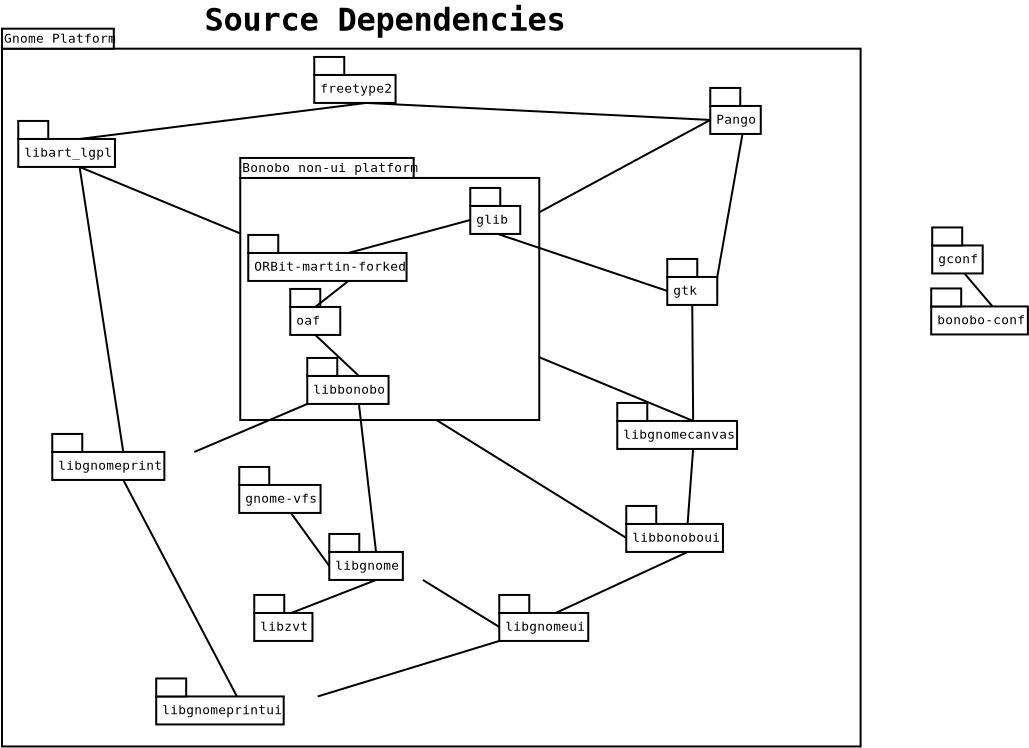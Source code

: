 <?xml version="1.0"?>
<diagram xmlns:dia="http://www.lysator.liu.se/~alla/dia/">
  <diagramdata>
    <attribute name="background">
      <color val="#ffffff"/>
    </attribute>
    <attribute name="paper">
      <composite type="paper">
        <attribute name="name">
          <string>#A4#</string>
        </attribute>
        <attribute name="tmargin">
          <real val="2.82"/>
        </attribute>
        <attribute name="bmargin">
          <real val="2.82"/>
        </attribute>
        <attribute name="lmargin">
          <real val="2.82"/>
        </attribute>
        <attribute name="rmargin">
          <real val="2.82"/>
        </attribute>
        <attribute name="is_portrait">
          <boolean val="true"/>
        </attribute>
        <attribute name="scaling">
          <real val="1"/>
        </attribute>
        <attribute name="fitto">
          <boolean val="false"/>
        </attribute>
      </composite>
    </attribute>
    <attribute name="grid">
      <composite type="grid">
        <attribute name="width_x">
          <real val="1"/>
        </attribute>
        <attribute name="width_y">
          <real val="1"/>
        </attribute>
        <attribute name="visible_x">
          <int val="1"/>
        </attribute>
        <attribute name="visible_y">
          <int val="1"/>
        </attribute>
      </composite>
    </attribute>
    <attribute name="guides">
      <composite type="guides">
        <attribute name="hguides"/>
        <attribute name="vguides"/>
      </composite>
    </attribute>
  </diagramdata>
  <layer name="Background" visible="true">
    <object type="UML - LargePackage" version="0" id="O0">
      <attribute name="obj_pos">
        <point val="-2.263,-1.064"/>
      </attribute>
      <attribute name="obj_bb">
        <rectangle val="-2.313,-2.914;40.717,33.875"/>
      </attribute>
      <attribute name="elem_corner">
        <point val="-2.263,-1.064"/>
      </attribute>
      <attribute name="elem_width">
        <real val="42.93"/>
      </attribute>
      <attribute name="elem_height">
        <real val="34.889"/>
      </attribute>
      <attribute name="name">
        <string>#Gnome Platform#</string>
      </attribute>
      <attribute name="stereotype">
        <string/>
      </attribute>
    </object>
    <object type="UML - SmallPackage" version="0" id="O1">
      <attribute name="obj_pos">
        <point val="31,10.35"/>
      </attribute>
      <attribute name="obj_bb">
        <rectangle val="30.95,9.4;33.55,11.8"/>
      </attribute>
      <attribute name="elem_corner">
        <point val="31,10.35"/>
      </attribute>
      <attribute name="elem_width">
        <real val="2.5"/>
      </attribute>
      <attribute name="elem_height">
        <real val="1.4"/>
      </attribute>
      <attribute name="text">
        <composite type="text">
          <attribute name="string">
            <string>#gtk#</string>
          </attribute>
          <attribute name="font">
            <font name="Courier"/>
          </attribute>
          <attribute name="height">
            <real val="0.8"/>
          </attribute>
          <attribute name="pos">
            <point val="31.3,11.245"/>
          </attribute>
          <attribute name="color">
            <color val="#000000"/>
          </attribute>
          <attribute name="alignment">
            <enum val="0"/>
          </attribute>
        </composite>
      </attribute>
    </object>
    <object type="UML - SmallPackage" version="0" id="O2">
      <attribute name="obj_pos">
        <point val="-1.45,3.45"/>
      </attribute>
      <attribute name="obj_bb">
        <rectangle val="-1.5,2.5;4.733,4.9"/>
      </attribute>
      <attribute name="elem_corner">
        <point val="-1.45,3.45"/>
      </attribute>
      <attribute name="elem_width">
        <real val="6.133"/>
      </attribute>
      <attribute name="elem_height">
        <real val="1.4"/>
      </attribute>
      <attribute name="text">
        <composite type="text">
          <attribute name="string">
            <string>#libart_lgpl#</string>
          </attribute>
          <attribute name="font">
            <font name="Courier"/>
          </attribute>
          <attribute name="height">
            <real val="0.8"/>
          </attribute>
          <attribute name="pos">
            <point val="-1.15,4.345"/>
          </attribute>
          <attribute name="color">
            <color val="#000000"/>
          </attribute>
          <attribute name="alignment">
            <enum val="0"/>
          </attribute>
        </composite>
      </attribute>
    </object>
    <object type="UML - SmallPackage" version="0" id="O3">
      <attribute name="obj_pos">
        <point val="28.95,22.7"/>
      </attribute>
      <attribute name="obj_bb">
        <rectangle val="28.9,21.75;35.133,24.15"/>
      </attribute>
      <attribute name="elem_corner">
        <point val="28.95,22.7"/>
      </attribute>
      <attribute name="elem_width">
        <real val="6.133"/>
      </attribute>
      <attribute name="elem_height">
        <real val="1.4"/>
      </attribute>
      <attribute name="text">
        <composite type="text">
          <attribute name="string">
            <string>#libbonoboui#</string>
          </attribute>
          <attribute name="font">
            <font name="Courier"/>
          </attribute>
          <attribute name="height">
            <real val="0.8"/>
          </attribute>
          <attribute name="pos">
            <point val="29.25,23.595"/>
          </attribute>
          <attribute name="color">
            <color val="#000000"/>
          </attribute>
          <attribute name="alignment">
            <enum val="0"/>
          </attribute>
        </composite>
      </attribute>
    </object>
    <object type="UML - SmallPackage" version="0" id="O4">
      <attribute name="obj_pos">
        <point val="14.1,24.1"/>
      </attribute>
      <attribute name="obj_bb">
        <rectangle val="14.05,23.15;18.828,25.55"/>
      </attribute>
      <attribute name="elem_corner">
        <point val="14.1,24.1"/>
      </attribute>
      <attribute name="elem_width">
        <real val="4.678"/>
      </attribute>
      <attribute name="elem_height">
        <real val="1.4"/>
      </attribute>
      <attribute name="text">
        <composite type="text">
          <attribute name="string">
            <string>#libgnome#</string>
          </attribute>
          <attribute name="font">
            <font name="Courier"/>
          </attribute>
          <attribute name="height">
            <real val="0.8"/>
          </attribute>
          <attribute name="pos">
            <point val="14.4,24.995"/>
          </attribute>
          <attribute name="color">
            <color val="#000000"/>
          </attribute>
          <attribute name="alignment">
            <enum val="0"/>
          </attribute>
        </composite>
      </attribute>
    </object>
    <object type="UML - SmallPackage" version="0" id="O5">
      <attribute name="obj_pos">
        <point val="22.6,27.15"/>
      </attribute>
      <attribute name="obj_bb">
        <rectangle val="22.55,26.2;28.298,28.6"/>
      </attribute>
      <attribute name="elem_corner">
        <point val="22.6,27.15"/>
      </attribute>
      <attribute name="elem_width">
        <real val="5.648"/>
      </attribute>
      <attribute name="elem_height">
        <real val="1.4"/>
      </attribute>
      <attribute name="text">
        <composite type="text">
          <attribute name="string">
            <string>#libgnomeui#</string>
          </attribute>
          <attribute name="font">
            <font name="Courier"/>
          </attribute>
          <attribute name="height">
            <real val="0.8"/>
          </attribute>
          <attribute name="pos">
            <point val="22.9,28.045"/>
          </attribute>
          <attribute name="color">
            <color val="#000000"/>
          </attribute>
          <attribute name="alignment">
            <enum val="0"/>
          </attribute>
        </composite>
      </attribute>
    </object>
    <object type="UML - SmallPackage" version="0" id="O6">
      <attribute name="obj_pos">
        <point val="28.5,17.55"/>
      </attribute>
      <attribute name="obj_bb">
        <rectangle val="28.45,16.6;36.137,19"/>
      </attribute>
      <attribute name="elem_corner">
        <point val="28.5,17.55"/>
      </attribute>
      <attribute name="elem_width">
        <real val="7.587"/>
      </attribute>
      <attribute name="elem_height">
        <real val="1.4"/>
      </attribute>
      <attribute name="text">
        <composite type="text">
          <attribute name="string">
            <string>#libgnomecanvas#</string>
          </attribute>
          <attribute name="font">
            <font name="Courier"/>
          </attribute>
          <attribute name="height">
            <real val="0.8"/>
          </attribute>
          <attribute name="pos">
            <point val="28.8,18.445"/>
          </attribute>
          <attribute name="color">
            <color val="#000000"/>
          </attribute>
          <attribute name="alignment">
            <enum val="0"/>
          </attribute>
        </composite>
      </attribute>
    </object>
    <object type="Standard - Line" version="0" id="O7">
      <attribute name="obj_pos">
        <point val="1.616,4.85"/>
      </attribute>
      <attribute name="obj_bb">
        <rectangle val="1.566,4.8;32.344,17.6"/>
      </attribute>
      <attribute name="conn_endpoints">
        <point val="1.616,4.85"/>
        <point val="32.294,17.55"/>
      </attribute>
      <attribute name="numcp">
        <int val="1"/>
      </attribute>
      <connections>
        <connection handle="0" to="O2" connection="6"/>
        <connection handle="1" to="O6" connection="1"/>
      </connections>
    </object>
    <object type="Standard - Line" version="0" id="O8">
      <attribute name="obj_pos">
        <point val="32.25,11.75"/>
      </attribute>
      <attribute name="obj_bb">
        <rectangle val="32.2,11.7;32.344,17.6"/>
      </attribute>
      <attribute name="conn_endpoints">
        <point val="32.25,11.75"/>
        <point val="32.294,17.55"/>
      </attribute>
      <attribute name="numcp">
        <int val="1"/>
      </attribute>
      <connections>
        <connection handle="0" to="O1" connection="6"/>
        <connection handle="1" to="O6" connection="1"/>
      </connections>
    </object>
    <object type="Standard - Line" version="0" id="O9">
      <attribute name="obj_pos">
        <point val="32.294,18.95"/>
      </attribute>
      <attribute name="obj_bb">
        <rectangle val="31.966,18.9;32.344,22.75"/>
      </attribute>
      <attribute name="conn_endpoints">
        <point val="32.294,18.95"/>
        <point val="32.016,22.7"/>
      </attribute>
      <attribute name="numcp">
        <int val="1"/>
      </attribute>
      <connections>
        <connection handle="0" to="O6" connection="6"/>
        <connection handle="1" to="O3" connection="1"/>
      </connections>
    </object>
    <object type="Standard - Line" version="0" id="O10">
      <attribute name="obj_pos">
        <point val="32.016,24.1"/>
      </attribute>
      <attribute name="obj_bb">
        <rectangle val="25.374,24.05;32.066,27.2"/>
      </attribute>
      <attribute name="conn_endpoints">
        <point val="32.016,24.1"/>
        <point val="25.424,27.15"/>
      </attribute>
      <attribute name="numcp">
        <int val="1"/>
      </attribute>
      <connections>
        <connection handle="0" to="O3" connection="6"/>
        <connection handle="1" to="O5" connection="1"/>
      </connections>
    </object>
    <object type="UML - SmallPackage" version="0" id="O11">
      <attribute name="obj_pos">
        <point val="0.25,19.1"/>
      </attribute>
      <attribute name="obj_bb">
        <rectangle val="0.2,18.15;7.402,20.55"/>
      </attribute>
      <attribute name="elem_corner">
        <point val="0.25,19.1"/>
      </attribute>
      <attribute name="elem_width">
        <real val="7.102"/>
      </attribute>
      <attribute name="elem_height">
        <real val="1.4"/>
      </attribute>
      <attribute name="text">
        <composite type="text">
          <attribute name="string">
            <string>#libgnomeprint#</string>
          </attribute>
          <attribute name="font">
            <font name="Courier"/>
          </attribute>
          <attribute name="height">
            <real val="0.8"/>
          </attribute>
          <attribute name="pos">
            <point val="0.55,19.995"/>
          </attribute>
          <attribute name="color">
            <color val="#000000"/>
          </attribute>
          <attribute name="alignment">
            <enum val="0"/>
          </attribute>
        </composite>
      </attribute>
    </object>
    <object type="Standard - Text" version="0" id="O12">
      <attribute name="obj_pos">
        <point val="16.883,-1.96"/>
      </attribute>
      <attribute name="obj_bb">
        <rectangle val="5.269,-3.451;28.497,-1.451"/>
      </attribute>
      <attribute name="text">
        <composite type="text">
          <attribute name="string">
            <string>#Source Dependencies#</string>
          </attribute>
          <attribute name="font">
            <font name="Courier-Bold"/>
          </attribute>
          <attribute name="height">
            <real val="2"/>
          </attribute>
          <attribute name="pos">
            <point val="16.883,-1.96"/>
          </attribute>
          <attribute name="color">
            <color val="#000000"/>
          </attribute>
          <attribute name="alignment">
            <enum val="1"/>
          </attribute>
        </composite>
      </attribute>
    </object>
    <object type="UML - SmallPackage" version="0" id="O13">
      <attribute name="obj_pos">
        <point val="10.35,27.15"/>
      </attribute>
      <attribute name="obj_bb">
        <rectangle val="10.3,26.2;14.109,28.6"/>
      </attribute>
      <attribute name="elem_corner">
        <point val="10.35,27.15"/>
      </attribute>
      <attribute name="elem_width">
        <real val="3.709"/>
      </attribute>
      <attribute name="elem_height">
        <real val="1.4"/>
      </attribute>
      <attribute name="text">
        <composite type="text">
          <attribute name="string">
            <string>#libzvt#</string>
          </attribute>
          <attribute name="font">
            <font name="Courier"/>
          </attribute>
          <attribute name="height">
            <real val="0.8"/>
          </attribute>
          <attribute name="pos">
            <point val="10.65,28.045"/>
          </attribute>
          <attribute name="color">
            <color val="#000000"/>
          </attribute>
          <attribute name="alignment">
            <enum val="0"/>
          </attribute>
        </composite>
      </attribute>
    </object>
    <object type="Standard - Line" version="0" id="O14">
      <attribute name="obj_pos">
        <point val="16.439,25.5"/>
      </attribute>
      <attribute name="obj_bb">
        <rectangle val="12.154,25.45;16.489,27.2"/>
      </attribute>
      <attribute name="conn_endpoints">
        <point val="16.439,25.5"/>
        <point val="12.204,27.15"/>
      </attribute>
      <attribute name="numcp">
        <int val="1"/>
      </attribute>
      <connections>
        <connection handle="0" to="O4" connection="6"/>
        <connection handle="1" to="O13" connection="1"/>
      </connections>
    </object>
    <object type="Standard - Line" version="0" id="O15">
      <attribute name="obj_pos">
        <point val="18.778,25.5"/>
      </attribute>
      <attribute name="obj_bb">
        <rectangle val="18.728,25.45;22.65,27.9"/>
      </attribute>
      <attribute name="conn_endpoints">
        <point val="18.778,25.5"/>
        <point val="22.6,27.85"/>
      </attribute>
      <attribute name="numcp">
        <int val="1"/>
      </attribute>
      <connections>
        <connection handle="0" to="O4" connection="7"/>
        <connection handle="1" to="O5" connection="3"/>
      </connections>
    </object>
    <object type="UML - SmallPackage" version="0" id="O16">
      <attribute name="obj_pos">
        <point val="9.6,20.75"/>
      </attribute>
      <attribute name="obj_bb">
        <rectangle val="9.55,19.8;14.813,22.2"/>
      </attribute>
      <attribute name="elem_corner">
        <point val="9.6,20.75"/>
      </attribute>
      <attribute name="elem_width">
        <real val="5.163"/>
      </attribute>
      <attribute name="elem_height">
        <real val="1.4"/>
      </attribute>
      <attribute name="text">
        <composite type="text">
          <attribute name="string">
            <string>#gnome-vfs#</string>
          </attribute>
          <attribute name="font">
            <font name="Courier"/>
          </attribute>
          <attribute name="height">
            <real val="0.8"/>
          </attribute>
          <attribute name="pos">
            <point val="9.9,21.645"/>
          </attribute>
          <attribute name="color">
            <color val="#000000"/>
          </attribute>
          <attribute name="alignment">
            <enum val="0"/>
          </attribute>
        </composite>
      </attribute>
    </object>
    <object type="Standard - Line" version="0" id="O17">
      <attribute name="obj_pos">
        <point val="12.182,22.15"/>
      </attribute>
      <attribute name="obj_bb">
        <rectangle val="12.132,22.1;14.15,24.85"/>
      </attribute>
      <attribute name="conn_endpoints">
        <point val="12.182,22.15"/>
        <point val="14.1,24.8"/>
      </attribute>
      <attribute name="numcp">
        <int val="1"/>
      </attribute>
      <connections>
        <connection handle="0" to="O16" connection="6"/>
        <connection handle="1" to="O4" connection="3"/>
      </connections>
    </object>
    <object type="UML - SmallPackage" version="0" id="O18">
      <attribute name="obj_pos">
        <point val="33.15,1.8"/>
      </attribute>
      <attribute name="obj_bb">
        <rectangle val="33.1,0.85;36.424,3.25"/>
      </attribute>
      <attribute name="elem_corner">
        <point val="33.15,1.8"/>
      </attribute>
      <attribute name="elem_width">
        <real val="3.224"/>
      </attribute>
      <attribute name="elem_height">
        <real val="1.4"/>
      </attribute>
      <attribute name="text">
        <composite type="text">
          <attribute name="string">
            <string>#Pango#</string>
          </attribute>
          <attribute name="font">
            <font name="Courier"/>
          </attribute>
          <attribute name="height">
            <real val="0.8"/>
          </attribute>
          <attribute name="pos">
            <point val="33.45,2.695"/>
          </attribute>
          <attribute name="color">
            <color val="#000000"/>
          </attribute>
          <attribute name="alignment">
            <enum val="0"/>
          </attribute>
        </composite>
      </attribute>
    </object>
    <object type="UML - SmallPackage" version="0" id="O19">
      <attribute name="obj_pos">
        <point val="13.35,0.25"/>
      </attribute>
      <attribute name="obj_bb">
        <rectangle val="13.3,-0.7;18.563,1.7"/>
      </attribute>
      <attribute name="elem_corner">
        <point val="13.35,0.25"/>
      </attribute>
      <attribute name="elem_width">
        <real val="5.163"/>
      </attribute>
      <attribute name="elem_height">
        <real val="1.4"/>
      </attribute>
      <attribute name="text">
        <composite type="text">
          <attribute name="string">
            <string>#freetype2#</string>
          </attribute>
          <attribute name="font">
            <font name="Courier"/>
          </attribute>
          <attribute name="height">
            <real val="0.8"/>
          </attribute>
          <attribute name="pos">
            <point val="13.65,1.145"/>
          </attribute>
          <attribute name="color">
            <color val="#000000"/>
          </attribute>
          <attribute name="alignment">
            <enum val="0"/>
          </attribute>
        </composite>
      </attribute>
    </object>
    <object type="Standard - Line" version="0" id="O20">
      <attribute name="obj_pos">
        <point val="34.762,3.2"/>
      </attribute>
      <attribute name="obj_bb">
        <rectangle val="33.45,3.15;34.812,10.4"/>
      </attribute>
      <attribute name="conn_endpoints">
        <point val="34.762,3.2"/>
        <point val="33.5,10.35"/>
      </attribute>
      <attribute name="numcp">
        <int val="1"/>
      </attribute>
      <connections>
        <connection handle="0" to="O18" connection="6"/>
        <connection handle="1" to="O1" connection="2"/>
      </connections>
    </object>
    <object type="Standard - Line" version="0" id="O21">
      <attribute name="obj_pos">
        <point val="23.889,7.5"/>
      </attribute>
      <attribute name="obj_bb">
        <rectangle val="23.839,2.45;33.2,7.55"/>
      </attribute>
      <attribute name="conn_endpoints">
        <point val="23.889,7.5"/>
        <point val="33.15,2.5"/>
      </attribute>
      <attribute name="numcp">
        <int val="1"/>
      </attribute>
      <connections>
        <connection handle="0" to="O31" connection="4"/>
        <connection handle="1" to="O18" connection="3"/>
      </connections>
    </object>
    <object type="Standard - Line" version="0" id="O22">
      <attribute name="obj_pos">
        <point val="1.616,4.85"/>
      </attribute>
      <attribute name="obj_bb">
        <rectangle val="1.566,4.8;3.851,19.15"/>
      </attribute>
      <attribute name="conn_endpoints">
        <point val="1.616,4.85"/>
        <point val="3.801,19.1"/>
      </attribute>
      <attribute name="numcp">
        <int val="1"/>
      </attribute>
      <connections>
        <connection handle="0" to="O2" connection="6"/>
        <connection handle="1" to="O11" connection="1"/>
      </connections>
    </object>
    <object type="Standard - Line" version="0" id="O23">
      <attribute name="obj_pos">
        <point val="15.932,1.65"/>
      </attribute>
      <attribute name="obj_bb">
        <rectangle val="1.566,1.6;15.982,3.5"/>
      </attribute>
      <attribute name="conn_endpoints">
        <point val="15.932,1.65"/>
        <point val="1.616,3.45"/>
      </attribute>
      <attribute name="numcp">
        <int val="1"/>
      </attribute>
      <connections>
        <connection handle="0" to="O19" connection="6"/>
        <connection handle="1" to="O2" connection="1"/>
      </connections>
    </object>
    <object type="Standard - Line" version="0" id="O24">
      <attribute name="obj_pos">
        <point val="18.163,16.7"/>
      </attribute>
      <attribute name="obj_bb">
        <rectangle val="18.113,16.65;29,23.45"/>
      </attribute>
      <attribute name="conn_endpoints">
        <point val="18.163,16.7"/>
        <point val="28.95,23.4"/>
      </attribute>
      <attribute name="numcp">
        <int val="1"/>
      </attribute>
      <connections>
        <connection handle="0" to="O32" connection="7"/>
        <connection handle="1" to="O3" connection="3"/>
      </connections>
    </object>
    <object type="UML - SmallPackage" version="0" id="O25">
      <attribute name="obj_pos">
        <point val="5.447,31.325"/>
      </attribute>
      <attribute name="obj_bb">
        <rectangle val="5.397,30.375;13.569,32.775"/>
      </attribute>
      <attribute name="elem_corner">
        <point val="5.447,31.325"/>
      </attribute>
      <attribute name="elem_width">
        <real val="8.072"/>
      </attribute>
      <attribute name="elem_height">
        <real val="1.4"/>
      </attribute>
      <attribute name="text">
        <composite type="text">
          <attribute name="string">
            <string>#libgnomeprintui#</string>
          </attribute>
          <attribute name="font">
            <font name="Courier"/>
          </attribute>
          <attribute name="height">
            <real val="0.8"/>
          </attribute>
          <attribute name="pos">
            <point val="5.747,32.22"/>
          </attribute>
          <attribute name="color">
            <color val="#000000"/>
          </attribute>
          <attribute name="alignment">
            <enum val="0"/>
          </attribute>
        </composite>
      </attribute>
    </object>
    <object type="Standard - Line" version="0" id="O26">
      <attribute name="obj_pos">
        <point val="3.801,20.5"/>
      </attribute>
      <attribute name="obj_bb">
        <rectangle val="3.751,20.45;9.533,31.375"/>
      </attribute>
      <attribute name="conn_endpoints">
        <point val="3.801,20.5"/>
        <point val="9.483,31.325"/>
      </attribute>
      <attribute name="numcp">
        <int val="1"/>
      </attribute>
      <connections>
        <connection handle="0" to="O11" connection="6"/>
        <connection handle="1" to="O25" connection="1"/>
      </connections>
    </object>
    <object type="UML - SmallPackage" version="0" id="O27">
      <attribute name="obj_pos">
        <point val="44.197,11.825"/>
      </attribute>
      <attribute name="obj_bb">
        <rectangle val="44.147,10.875;50.38,13.275"/>
      </attribute>
      <attribute name="elem_corner">
        <point val="44.197,11.825"/>
      </attribute>
      <attribute name="elem_width">
        <real val="6.133"/>
      </attribute>
      <attribute name="elem_height">
        <real val="1.4"/>
      </attribute>
      <attribute name="text">
        <composite type="text">
          <attribute name="string">
            <string>#bonobo-conf#</string>
          </attribute>
          <attribute name="font">
            <font name="Courier"/>
          </attribute>
          <attribute name="height">
            <real val="0.8"/>
          </attribute>
          <attribute name="pos">
            <point val="44.497,12.72"/>
          </attribute>
          <attribute name="color">
            <color val="#000000"/>
          </attribute>
          <attribute name="alignment">
            <enum val="0"/>
          </attribute>
        </composite>
      </attribute>
    </object>
    <object type="UML - SmallPackage" version="0" id="O28">
      <attribute name="obj_pos">
        <point val="44.247,8.775"/>
      </attribute>
      <attribute name="obj_bb">
        <rectangle val="44.197,7.825;47.521,10.225"/>
      </attribute>
      <attribute name="elem_corner">
        <point val="44.247,8.775"/>
      </attribute>
      <attribute name="elem_width">
        <real val="3.224"/>
      </attribute>
      <attribute name="elem_height">
        <real val="1.4"/>
      </attribute>
      <attribute name="text">
        <composite type="text">
          <attribute name="string">
            <string>#gconf#</string>
          </attribute>
          <attribute name="font">
            <font name="Courier"/>
          </attribute>
          <attribute name="height">
            <real val="0.8"/>
          </attribute>
          <attribute name="pos">
            <point val="44.547,9.67"/>
          </attribute>
          <attribute name="color">
            <color val="#000000"/>
          </attribute>
          <attribute name="alignment">
            <enum val="0"/>
          </attribute>
        </composite>
      </attribute>
    </object>
    <object type="Standard - Line" version="0" id="O29">
      <attribute name="obj_pos">
        <point val="45.859,10.175"/>
      </attribute>
      <attribute name="obj_bb">
        <rectangle val="45.809,10.125;47.313,11.875"/>
      </attribute>
      <attribute name="conn_endpoints">
        <point val="45.859,10.175"/>
        <point val="47.263,11.825"/>
      </attribute>
      <attribute name="numcp">
        <int val="1"/>
      </attribute>
      <connections>
        <connection handle="0" to="O28" connection="6"/>
        <connection handle="1" to="O27" connection="1"/>
      </connections>
    </object>
    <group>
      <object type="UML - LargePackage" version="0" id="O30">
        <attribute name="obj_pos">
          <point val="9.65,5.4"/>
        </attribute>
        <attribute name="obj_bb">
          <rectangle val="9.6,3.55;24.65,17.554"/>
        </attribute>
        <attribute name="elem_corner">
          <point val="9.65,5.4"/>
        </attribute>
        <attribute name="elem_width">
          <real val="14.95"/>
        </attribute>
        <attribute name="elem_height">
          <real val="12.104"/>
        </attribute>
        <attribute name="name">
          <string>#Bonobo non-ui platform#</string>
        </attribute>
        <attribute name="stereotype">
          <string/>
        </attribute>
      </object>
      <object type="UML - SmallPackage" version="0" id="O31">
        <attribute name="obj_pos">
          <point val="21.15,6.8"/>
        </attribute>
        <attribute name="obj_bb">
          <rectangle val="21.1,5.85;23.939,8.25"/>
        </attribute>
        <attribute name="elem_corner">
          <point val="21.15,6.8"/>
        </attribute>
        <attribute name="elem_width">
          <real val="2.739"/>
        </attribute>
        <attribute name="elem_height">
          <real val="1.4"/>
        </attribute>
        <attribute name="text">
          <composite type="text">
            <attribute name="string">
              <string>#glib#</string>
            </attribute>
            <attribute name="font">
              <font name="Courier"/>
            </attribute>
            <attribute name="height">
              <real val="0.8"/>
            </attribute>
            <attribute name="pos">
              <point val="21.45,7.695"/>
            </attribute>
            <attribute name="color">
              <color val="#000000"/>
            </attribute>
            <attribute name="alignment">
              <enum val="0"/>
            </attribute>
          </composite>
        </attribute>
      </object>
      <object type="UML - SmallPackage" version="0" id="O32">
        <attribute name="obj_pos">
          <point val="13,15.3"/>
        </attribute>
        <attribute name="obj_bb">
          <rectangle val="12.95,14.35;18.213,16.75"/>
        </attribute>
        <attribute name="elem_corner">
          <point val="13,15.3"/>
        </attribute>
        <attribute name="elem_width">
          <real val="5.163"/>
        </attribute>
        <attribute name="elem_height">
          <real val="1.4"/>
        </attribute>
        <attribute name="text">
          <composite type="text">
            <attribute name="string">
              <string>#libbonobo#</string>
            </attribute>
            <attribute name="font">
              <font name="Courier"/>
            </attribute>
            <attribute name="height">
              <real val="0.8"/>
            </attribute>
            <attribute name="pos">
              <point val="13.3,16.195"/>
            </attribute>
            <attribute name="color">
              <color val="#000000"/>
            </attribute>
            <attribute name="alignment">
              <enum val="0"/>
            </attribute>
          </composite>
        </attribute>
      </object>
      <object type="UML - SmallPackage" version="0" id="O33">
        <attribute name="obj_pos">
          <point val="10.05,9.15"/>
        </attribute>
        <attribute name="obj_bb">
          <rectangle val="10,8.2;20.111,10.6"/>
        </attribute>
        <attribute name="elem_corner">
          <point val="10.05,9.15"/>
        </attribute>
        <attribute name="elem_width">
          <real val="10.011"/>
        </attribute>
        <attribute name="elem_height">
          <real val="1.4"/>
        </attribute>
        <attribute name="text">
          <composite type="text">
            <attribute name="string">
              <string>#ORBit-martin-forked#</string>
            </attribute>
            <attribute name="font">
              <font name="Courier"/>
            </attribute>
            <attribute name="height">
              <real val="0.8"/>
            </attribute>
            <attribute name="pos">
              <point val="10.35,10.045"/>
            </attribute>
            <attribute name="color">
              <color val="#000000"/>
            </attribute>
            <attribute name="alignment">
              <enum val="0"/>
            </attribute>
          </composite>
        </attribute>
      </object>
      <object type="UML - SmallPackage" version="0" id="O34">
        <attribute name="obj_pos">
          <point val="12.15,11.85"/>
        </attribute>
        <attribute name="obj_bb">
          <rectangle val="12.1,10.9;14.7,13.3"/>
        </attribute>
        <attribute name="elem_corner">
          <point val="12.15,11.85"/>
        </attribute>
        <attribute name="elem_width">
          <real val="2.5"/>
        </attribute>
        <attribute name="elem_height">
          <real val="1.4"/>
        </attribute>
        <attribute name="text">
          <composite type="text">
            <attribute name="string">
              <string>#oaf#</string>
            </attribute>
            <attribute name="font">
              <font name="Courier"/>
            </attribute>
            <attribute name="height">
              <real val="0.8"/>
            </attribute>
            <attribute name="pos">
              <point val="12.45,12.745"/>
            </attribute>
            <attribute name="color">
              <color val="#000000"/>
            </attribute>
            <attribute name="alignment">
              <enum val="0"/>
            </attribute>
          </composite>
        </attribute>
      </object>
      <object type="Standard - Line" version="0" id="O35">
        <attribute name="obj_pos">
          <point val="21.15,7.5"/>
        </attribute>
        <attribute name="obj_bb">
          <rectangle val="15.006,7.45;21.2,9.2"/>
        </attribute>
        <attribute name="conn_endpoints">
          <point val="21.15,7.5"/>
          <point val="15.056,9.15"/>
        </attribute>
        <attribute name="numcp">
          <int val="1"/>
        </attribute>
        <connections>
          <connection handle="0" to="O31" connection="3"/>
          <connection handle="1" to="O33" connection="1"/>
        </connections>
      </object>
      <object type="Standard - Line" version="0" id="O36">
        <attribute name="obj_pos">
          <point val="15.056,10.55"/>
        </attribute>
        <attribute name="obj_bb">
          <rectangle val="13.35,10.5;15.106,11.9"/>
        </attribute>
        <attribute name="conn_endpoints">
          <point val="15.056,10.55"/>
          <point val="13.4,11.85"/>
        </attribute>
        <attribute name="numcp">
          <int val="1"/>
        </attribute>
        <connections>
          <connection handle="0" to="O33" connection="6"/>
          <connection handle="1" to="O34" connection="1"/>
        </connections>
      </object>
      <object type="Standard - Line" version="0" id="O37">
        <attribute name="obj_pos">
          <point val="13.4,13.25"/>
        </attribute>
        <attribute name="obj_bb">
          <rectangle val="13.35,13.2;15.632,15.35"/>
        </attribute>
        <attribute name="conn_endpoints">
          <point val="13.4,13.25"/>
          <point val="15.582,15.3"/>
        </attribute>
        <attribute name="numcp">
          <int val="1"/>
        </attribute>
        <connections>
          <connection handle="0" to="O34" connection="6"/>
          <connection handle="1" to="O32" connection="1"/>
        </connections>
      </object>
    </group>
    <object type="Standard - Line" version="0" id="O38">
      <attribute name="obj_pos">
        <point val="15.582,16.7"/>
      </attribute>
      <attribute name="obj_bb">
        <rectangle val="15.532,16.65;16.489,24.15"/>
      </attribute>
      <attribute name="conn_endpoints">
        <point val="15.582,16.7"/>
        <point val="16.439,24.1"/>
      </attribute>
      <attribute name="numcp">
        <int val="1"/>
      </attribute>
      <connections>
        <connection handle="0" to="O32" connection="6"/>
        <connection handle="1" to="O4" connection="1"/>
      </connections>
    </object>
    <object type="Standard - Line" version="0" id="O39">
      <attribute name="obj_pos">
        <point val="15.932,1.65"/>
      </attribute>
      <attribute name="obj_bb">
        <rectangle val="15.882,1.6;33.2,2.55"/>
      </attribute>
      <attribute name="conn_endpoints">
        <point val="15.932,1.65"/>
        <point val="33.15,2.5"/>
      </attribute>
      <attribute name="numcp">
        <int val="1"/>
      </attribute>
      <connections>
        <connection handle="0" to="O19" connection="6"/>
        <connection handle="1" to="O18" connection="3"/>
      </connections>
    </object>
    <object type="Standard - Line" version="0" id="O40">
      <attribute name="obj_pos">
        <point val="13,16.7"/>
      </attribute>
      <attribute name="obj_bb">
        <rectangle val="7.302,16.65;13.05,19.15"/>
      </attribute>
      <attribute name="conn_endpoints">
        <point val="13,16.7"/>
        <point val="7.352,19.1"/>
      </attribute>
      <attribute name="numcp">
        <int val="1"/>
      </attribute>
      <connections>
        <connection handle="0" to="O32" connection="5"/>
        <connection handle="1" to="O11" connection="2"/>
      </connections>
    </object>
    <object type="Standard - Line" version="0" id="O41">
      <attribute name="obj_pos">
        <point val="22.52,8.2"/>
      </attribute>
      <attribute name="obj_bb">
        <rectangle val="22.47,8.15;31.05,11.1"/>
      </attribute>
      <attribute name="conn_endpoints">
        <point val="22.52,8.2"/>
        <point val="31,11.05"/>
      </attribute>
      <attribute name="numcp">
        <int val="1"/>
      </attribute>
      <connections>
        <connection handle="0" to="O31" connection="6"/>
        <connection handle="1" to="O1" connection="3"/>
      </connections>
    </object>
    <object type="Standard - Line" version="0" id="O42">
      <attribute name="obj_pos">
        <point val="13.519,31.325"/>
      </attribute>
      <attribute name="obj_bb">
        <rectangle val="13.469,28.5;22.65,31.375"/>
      </attribute>
      <attribute name="conn_endpoints">
        <point val="13.519,31.325"/>
        <point val="22.6,28.55"/>
      </attribute>
      <attribute name="numcp">
        <int val="1"/>
      </attribute>
      <connections>
        <connection handle="0" to="O25" connection="2"/>
        <connection handle="1" to="O5" connection="5"/>
      </connections>
    </object>
  </layer>
</diagram>
